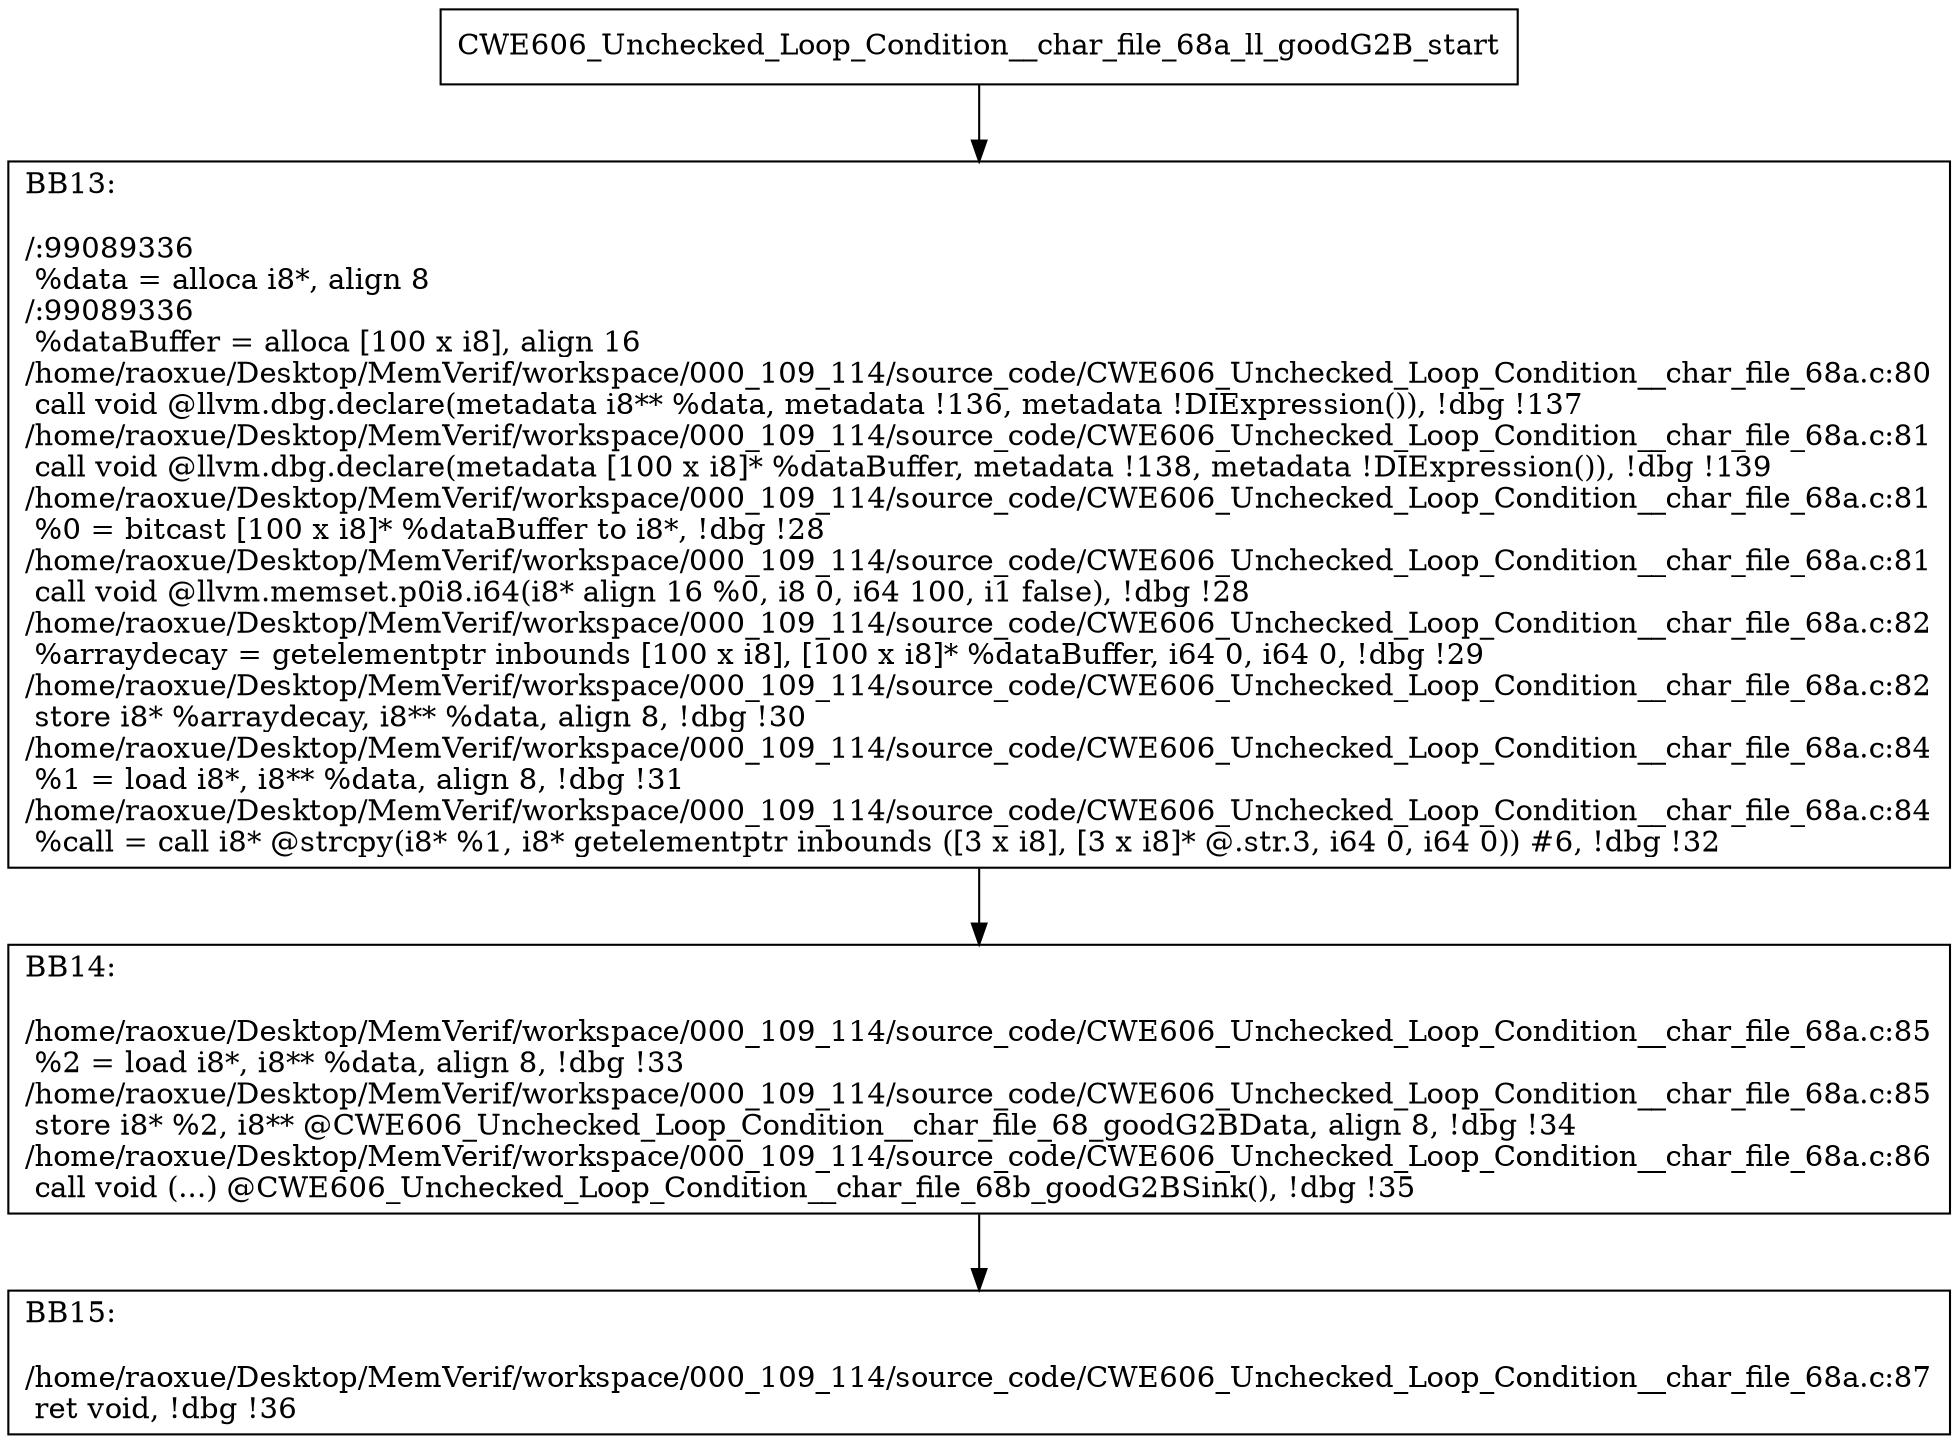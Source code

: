 digraph "CFG for'CWE606_Unchecked_Loop_Condition__char_file_68a_ll_goodG2B' function" {
	BBCWE606_Unchecked_Loop_Condition__char_file_68a_ll_goodG2B_start[shape=record,label="{CWE606_Unchecked_Loop_Condition__char_file_68a_ll_goodG2B_start}"];
	BBCWE606_Unchecked_Loop_Condition__char_file_68a_ll_goodG2B_start-> CWE606_Unchecked_Loop_Condition__char_file_68a_ll_goodG2BBB13;
	CWE606_Unchecked_Loop_Condition__char_file_68a_ll_goodG2BBB13 [shape=record, label="{BB13:\l\l/:99089336\l
  %data = alloca i8*, align 8\l
/:99089336\l
  %dataBuffer = alloca [100 x i8], align 16\l
/home/raoxue/Desktop/MemVerif/workspace/000_109_114/source_code/CWE606_Unchecked_Loop_Condition__char_file_68a.c:80\l
  call void @llvm.dbg.declare(metadata i8** %data, metadata !136, metadata !DIExpression()), !dbg !137\l
/home/raoxue/Desktop/MemVerif/workspace/000_109_114/source_code/CWE606_Unchecked_Loop_Condition__char_file_68a.c:81\l
  call void @llvm.dbg.declare(metadata [100 x i8]* %dataBuffer, metadata !138, metadata !DIExpression()), !dbg !139\l
/home/raoxue/Desktop/MemVerif/workspace/000_109_114/source_code/CWE606_Unchecked_Loop_Condition__char_file_68a.c:81\l
  %0 = bitcast [100 x i8]* %dataBuffer to i8*, !dbg !28\l
/home/raoxue/Desktop/MemVerif/workspace/000_109_114/source_code/CWE606_Unchecked_Loop_Condition__char_file_68a.c:81\l
  call void @llvm.memset.p0i8.i64(i8* align 16 %0, i8 0, i64 100, i1 false), !dbg !28\l
/home/raoxue/Desktop/MemVerif/workspace/000_109_114/source_code/CWE606_Unchecked_Loop_Condition__char_file_68a.c:82\l
  %arraydecay = getelementptr inbounds [100 x i8], [100 x i8]* %dataBuffer, i64 0, i64 0, !dbg !29\l
/home/raoxue/Desktop/MemVerif/workspace/000_109_114/source_code/CWE606_Unchecked_Loop_Condition__char_file_68a.c:82\l
  store i8* %arraydecay, i8** %data, align 8, !dbg !30\l
/home/raoxue/Desktop/MemVerif/workspace/000_109_114/source_code/CWE606_Unchecked_Loop_Condition__char_file_68a.c:84\l
  %1 = load i8*, i8** %data, align 8, !dbg !31\l
/home/raoxue/Desktop/MemVerif/workspace/000_109_114/source_code/CWE606_Unchecked_Loop_Condition__char_file_68a.c:84\l
  %call = call i8* @strcpy(i8* %1, i8* getelementptr inbounds ([3 x i8], [3 x i8]* @.str.3, i64 0, i64 0)) #6, !dbg !32\l
}"];
	CWE606_Unchecked_Loop_Condition__char_file_68a_ll_goodG2BBB13-> CWE606_Unchecked_Loop_Condition__char_file_68a_ll_goodG2BBB14;
	CWE606_Unchecked_Loop_Condition__char_file_68a_ll_goodG2BBB14 [shape=record, label="{BB14:\l\l/home/raoxue/Desktop/MemVerif/workspace/000_109_114/source_code/CWE606_Unchecked_Loop_Condition__char_file_68a.c:85\l
  %2 = load i8*, i8** %data, align 8, !dbg !33\l
/home/raoxue/Desktop/MemVerif/workspace/000_109_114/source_code/CWE606_Unchecked_Loop_Condition__char_file_68a.c:85\l
  store i8* %2, i8** @CWE606_Unchecked_Loop_Condition__char_file_68_goodG2BData, align 8, !dbg !34\l
/home/raoxue/Desktop/MemVerif/workspace/000_109_114/source_code/CWE606_Unchecked_Loop_Condition__char_file_68a.c:86\l
  call void (...) @CWE606_Unchecked_Loop_Condition__char_file_68b_goodG2BSink(), !dbg !35\l
}"];
	CWE606_Unchecked_Loop_Condition__char_file_68a_ll_goodG2BBB14-> CWE606_Unchecked_Loop_Condition__char_file_68a_ll_goodG2BBB15;
	CWE606_Unchecked_Loop_Condition__char_file_68a_ll_goodG2BBB15 [shape=record, label="{BB15:\l\l/home/raoxue/Desktop/MemVerif/workspace/000_109_114/source_code/CWE606_Unchecked_Loop_Condition__char_file_68a.c:87\l
  ret void, !dbg !36\l
}"];
}
